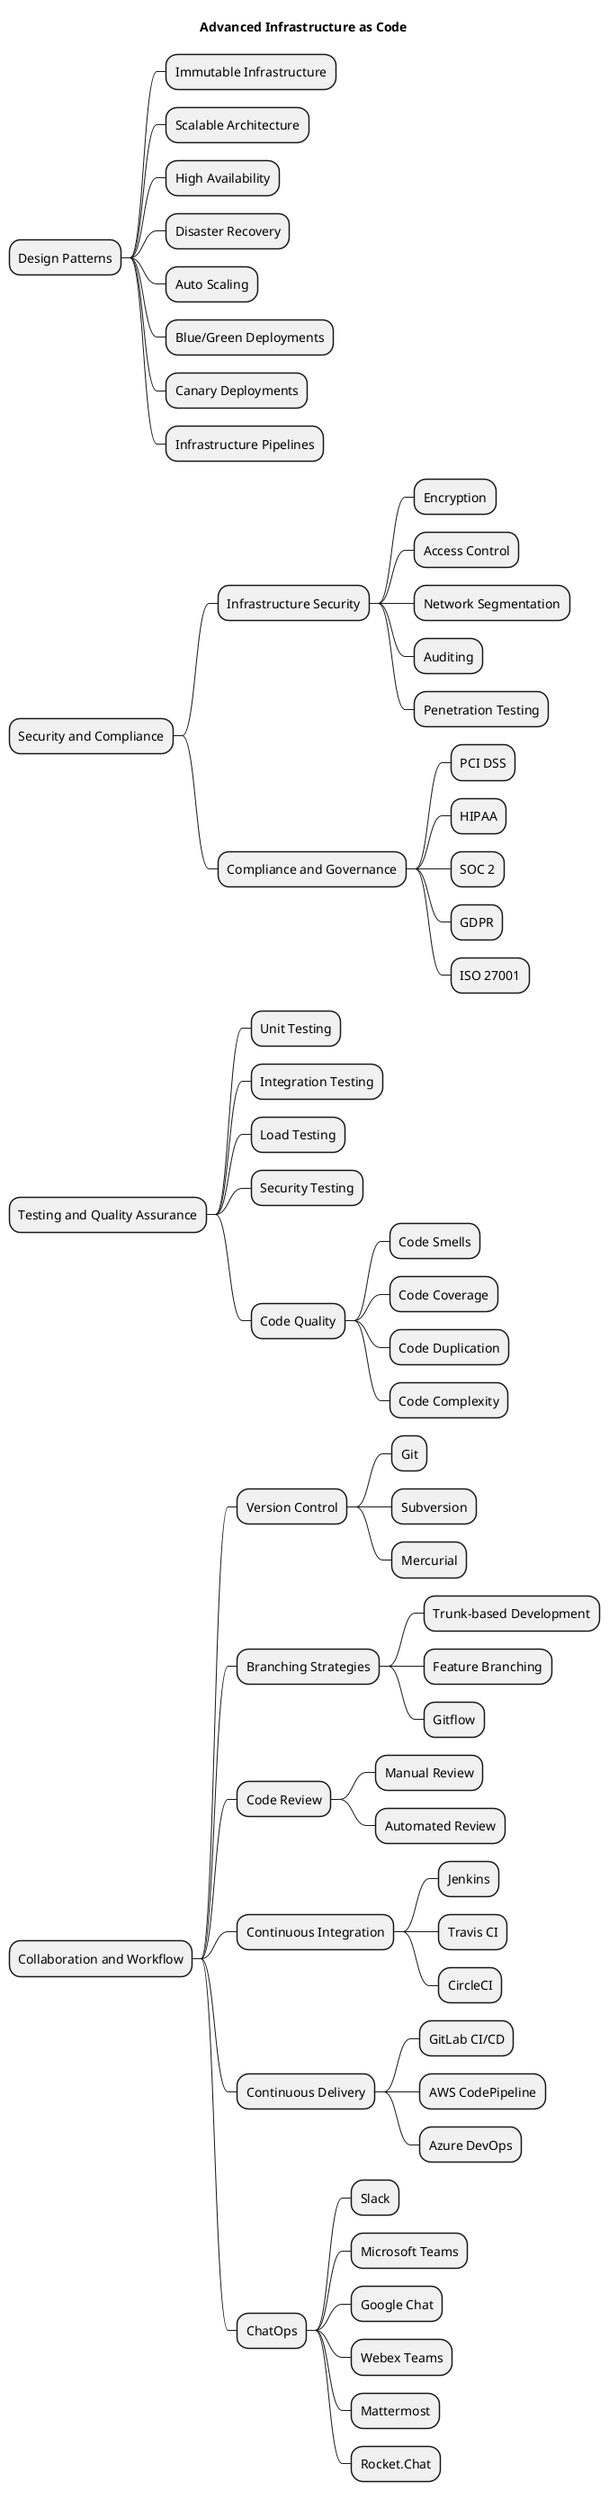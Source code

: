 @startmindmap
title Advanced Infrastructure as Code

* Design Patterns
** Immutable Infrastructure
** Scalable Architecture
** High Availability
** Disaster Recovery
** Auto Scaling
** Blue/Green Deployments
** Canary Deployments
** Infrastructure Pipelines
* Security and Compliance
** Infrastructure Security
*** Encryption
*** Access Control
*** Network Segmentation
*** Auditing
*** Penetration Testing
** Compliance and Governance
*** PCI DSS
*** HIPAA
*** SOC 2
*** GDPR
*** ISO 27001
* Testing and Quality Assurance
** Unit Testing
** Integration Testing
** Load Testing
** Security Testing
** Code Quality
*** Code Smells
*** Code Coverage
*** Code Duplication
*** Code Complexity
* Collaboration and Workflow
** Version Control
*** Git
*** Subversion
*** Mercurial
** Branching Strategies
*** Trunk-based Development
*** Feature Branching
*** Gitflow
** Code Review
*** Manual Review
*** Automated Review
** Continuous Integration
*** Jenkins
*** Travis CI
*** CircleCI
** Continuous Delivery
*** GitLab CI/CD
*** AWS CodePipeline
*** Azure DevOps
** ChatOps
*** Slack
*** Microsoft Teams
*** Google Chat
*** Webex Teams
*** Mattermost
*** Rocket.Chat
@endmindmap